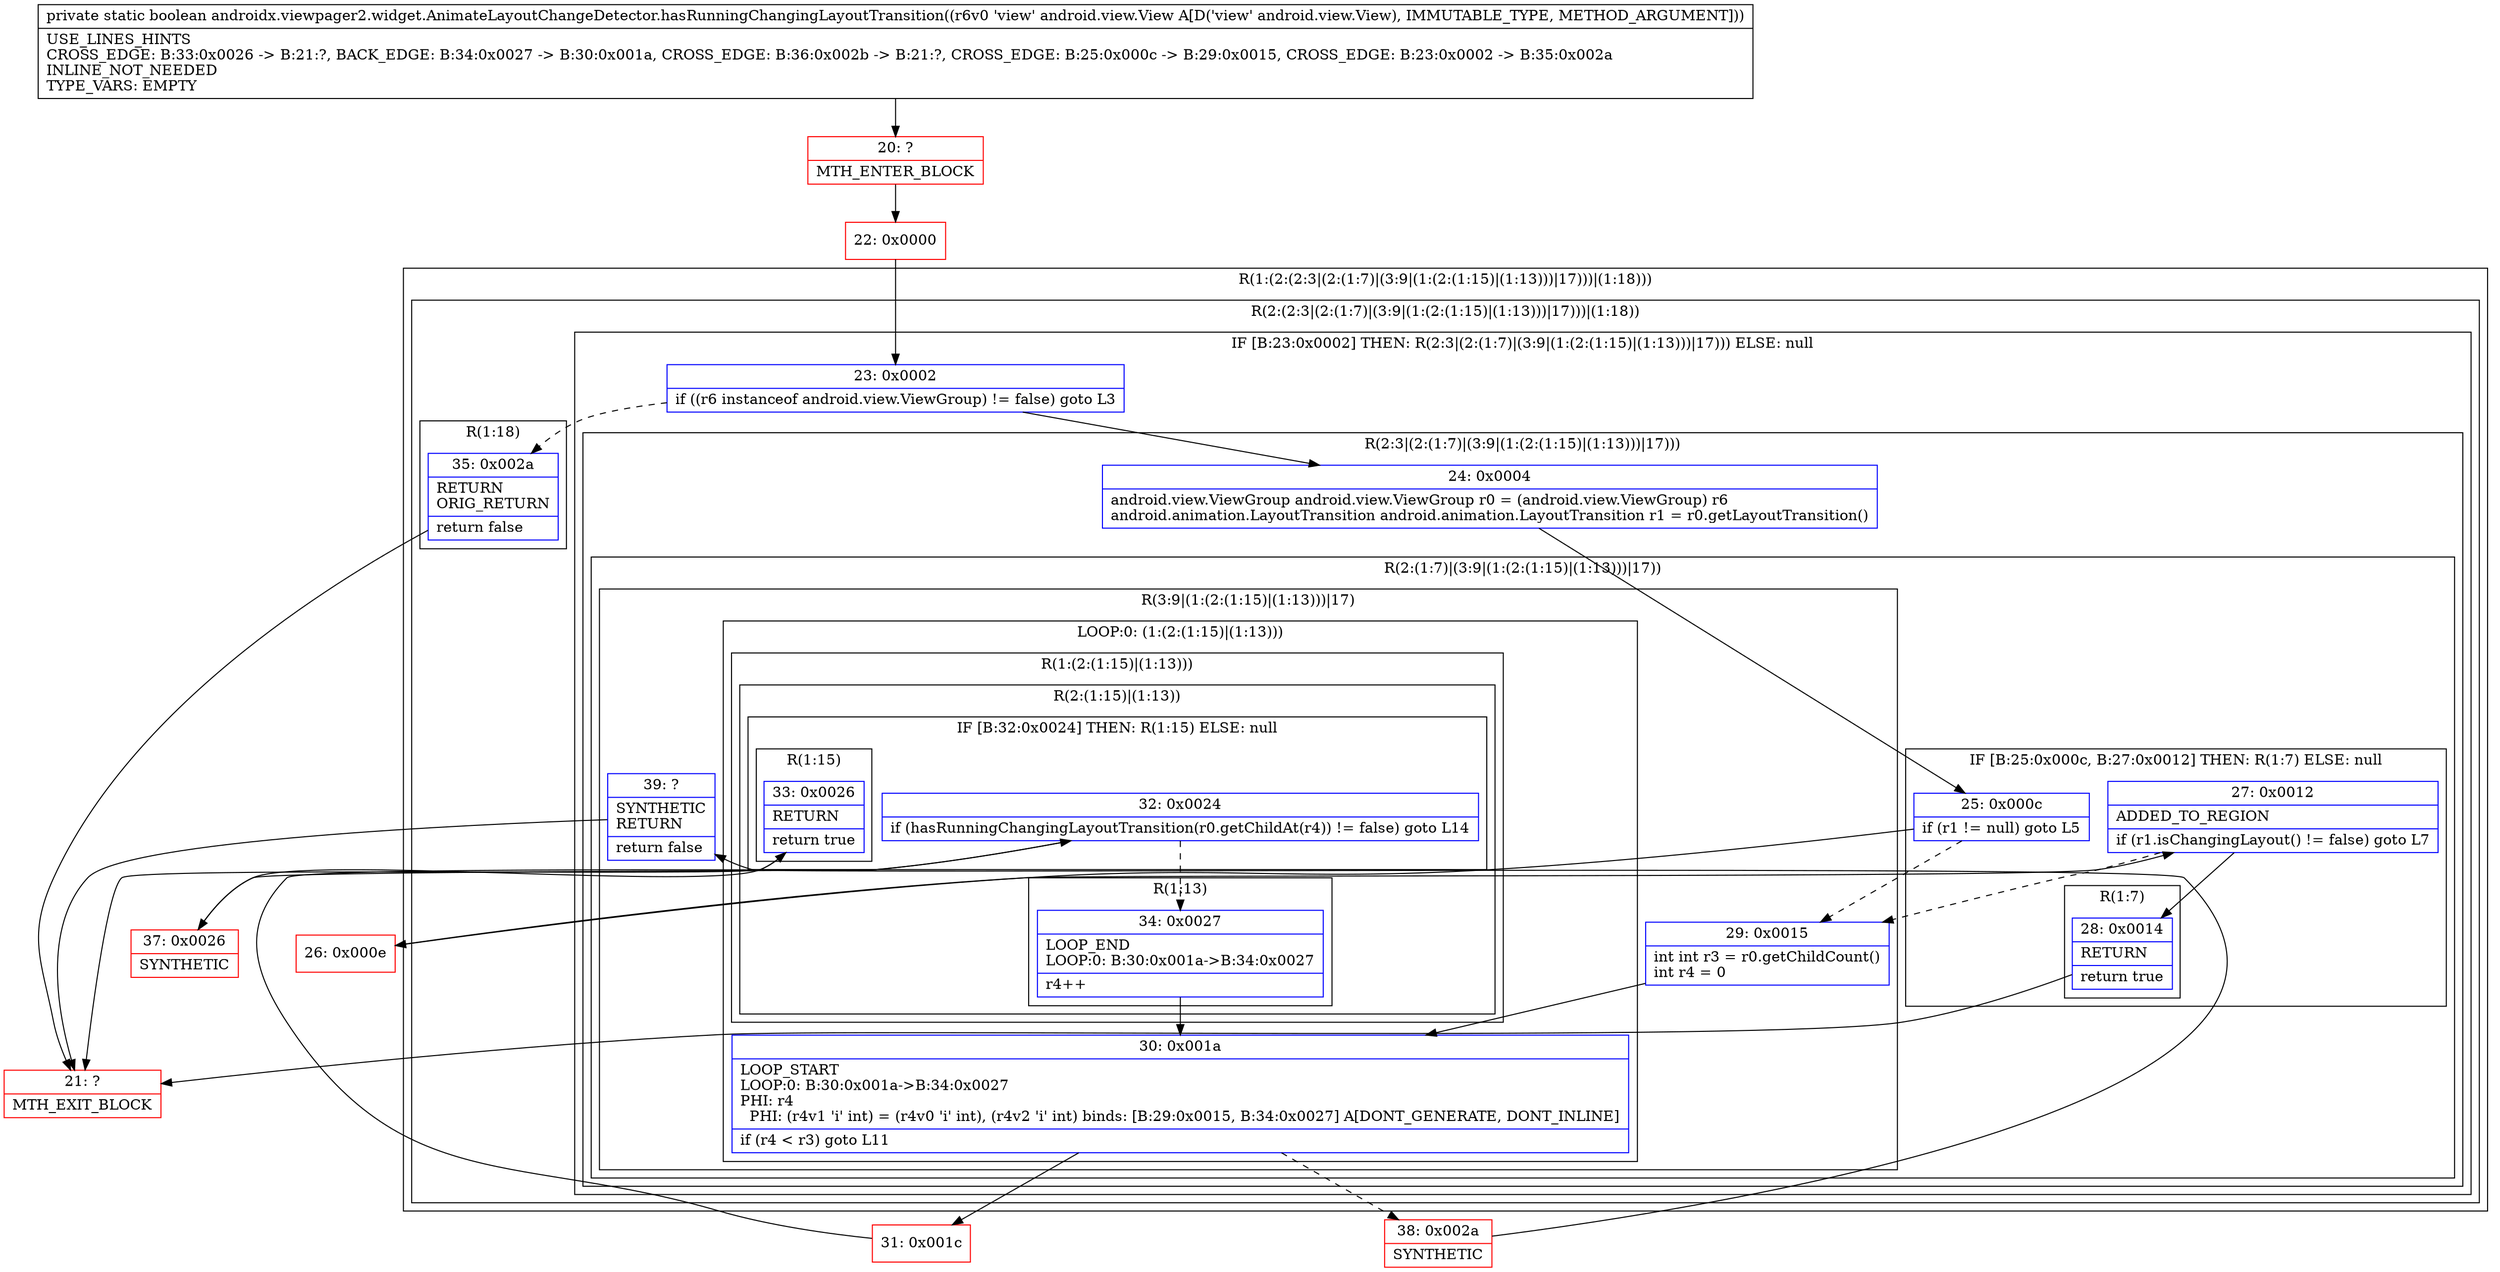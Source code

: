 digraph "CFG forandroidx.viewpager2.widget.AnimateLayoutChangeDetector.hasRunningChangingLayoutTransition(Landroid\/view\/View;)Z" {
subgraph cluster_Region_1184436385 {
label = "R(1:(2:(2:3|(2:(1:7)|(3:9|(1:(2:(1:15)|(1:13)))|17)))|(1:18)))";
node [shape=record,color=blue];
subgraph cluster_Region_1739864197 {
label = "R(2:(2:3|(2:(1:7)|(3:9|(1:(2:(1:15)|(1:13)))|17)))|(1:18))";
node [shape=record,color=blue];
subgraph cluster_IfRegion_427731700 {
label = "IF [B:23:0x0002] THEN: R(2:3|(2:(1:7)|(3:9|(1:(2:(1:15)|(1:13)))|17))) ELSE: null";
node [shape=record,color=blue];
Node_23 [shape=record,label="{23\:\ 0x0002|if ((r6 instanceof android.view.ViewGroup) != false) goto L3\l}"];
subgraph cluster_Region_551003665 {
label = "R(2:3|(2:(1:7)|(3:9|(1:(2:(1:15)|(1:13)))|17)))";
node [shape=record,color=blue];
Node_24 [shape=record,label="{24\:\ 0x0004|android.view.ViewGroup android.view.ViewGroup r0 = (android.view.ViewGroup) r6\landroid.animation.LayoutTransition android.animation.LayoutTransition r1 = r0.getLayoutTransition()\l}"];
subgraph cluster_Region_366953547 {
label = "R(2:(1:7)|(3:9|(1:(2:(1:15)|(1:13)))|17))";
node [shape=record,color=blue];
subgraph cluster_IfRegion_1354117228 {
label = "IF [B:25:0x000c, B:27:0x0012] THEN: R(1:7) ELSE: null";
node [shape=record,color=blue];
Node_25 [shape=record,label="{25\:\ 0x000c|if (r1 != null) goto L5\l}"];
Node_27 [shape=record,label="{27\:\ 0x0012|ADDED_TO_REGION\l|if (r1.isChangingLayout() != false) goto L7\l}"];
subgraph cluster_Region_458048073 {
label = "R(1:7)";
node [shape=record,color=blue];
Node_28 [shape=record,label="{28\:\ 0x0014|RETURN\l|return true\l}"];
}
}
subgraph cluster_Region_270040760 {
label = "R(3:9|(1:(2:(1:15)|(1:13)))|17)";
node [shape=record,color=blue];
Node_29 [shape=record,label="{29\:\ 0x0015|int int r3 = r0.getChildCount()\lint r4 = 0\l}"];
subgraph cluster_LoopRegion_1296884549 {
label = "LOOP:0: (1:(2:(1:15)|(1:13)))";
node [shape=record,color=blue];
Node_30 [shape=record,label="{30\:\ 0x001a|LOOP_START\lLOOP:0: B:30:0x001a\-\>B:34:0x0027\lPHI: r4 \l  PHI: (r4v1 'i' int) = (r4v0 'i' int), (r4v2 'i' int) binds: [B:29:0x0015, B:34:0x0027] A[DONT_GENERATE, DONT_INLINE]\l|if (r4 \< r3) goto L11\l}"];
subgraph cluster_Region_1568354741 {
label = "R(1:(2:(1:15)|(1:13)))";
node [shape=record,color=blue];
subgraph cluster_Region_834537956 {
label = "R(2:(1:15)|(1:13))";
node [shape=record,color=blue];
subgraph cluster_IfRegion_59711104 {
label = "IF [B:32:0x0024] THEN: R(1:15) ELSE: null";
node [shape=record,color=blue];
Node_32 [shape=record,label="{32\:\ 0x0024|if (hasRunningChangingLayoutTransition(r0.getChildAt(r4)) != false) goto L14\l}"];
subgraph cluster_Region_1588391556 {
label = "R(1:15)";
node [shape=record,color=blue];
Node_33 [shape=record,label="{33\:\ 0x0026|RETURN\l|return true\l}"];
}
}
subgraph cluster_Region_510831082 {
label = "R(1:13)";
node [shape=record,color=blue];
Node_34 [shape=record,label="{34\:\ 0x0027|LOOP_END\lLOOP:0: B:30:0x001a\-\>B:34:0x0027\l|r4++\l}"];
}
}
}
}
Node_39 [shape=record,label="{39\:\ ?|SYNTHETIC\lRETURN\l|return false\l}"];
}
}
}
}
subgraph cluster_Region_788701202 {
label = "R(1:18)";
node [shape=record,color=blue];
Node_35 [shape=record,label="{35\:\ 0x002a|RETURN\lORIG_RETURN\l|return false\l}"];
}
}
}
Node_20 [shape=record,color=red,label="{20\:\ ?|MTH_ENTER_BLOCK\l}"];
Node_22 [shape=record,color=red,label="{22\:\ 0x0000}"];
Node_26 [shape=record,color=red,label="{26\:\ 0x000e}"];
Node_21 [shape=record,color=red,label="{21\:\ ?|MTH_EXIT_BLOCK\l}"];
Node_31 [shape=record,color=red,label="{31\:\ 0x001c}"];
Node_37 [shape=record,color=red,label="{37\:\ 0x0026|SYNTHETIC\l}"];
Node_38 [shape=record,color=red,label="{38\:\ 0x002a|SYNTHETIC\l}"];
MethodNode[shape=record,label="{private static boolean androidx.viewpager2.widget.AnimateLayoutChangeDetector.hasRunningChangingLayoutTransition((r6v0 'view' android.view.View A[D('view' android.view.View), IMMUTABLE_TYPE, METHOD_ARGUMENT]))  | USE_LINES_HINTS\lCROSS_EDGE: B:33:0x0026 \-\> B:21:?, BACK_EDGE: B:34:0x0027 \-\> B:30:0x001a, CROSS_EDGE: B:36:0x002b \-\> B:21:?, CROSS_EDGE: B:25:0x000c \-\> B:29:0x0015, CROSS_EDGE: B:23:0x0002 \-\> B:35:0x002a\lINLINE_NOT_NEEDED\lTYPE_VARS: EMPTY\l}"];
MethodNode -> Node_20;Node_23 -> Node_24;
Node_23 -> Node_35[style=dashed];
Node_24 -> Node_25;
Node_25 -> Node_26;
Node_25 -> Node_29[style=dashed];
Node_27 -> Node_28;
Node_27 -> Node_29[style=dashed];
Node_28 -> Node_21;
Node_29 -> Node_30;
Node_30 -> Node_31;
Node_30 -> Node_38[style=dashed];
Node_32 -> Node_34[style=dashed];
Node_32 -> Node_37;
Node_33 -> Node_21;
Node_34 -> Node_30;
Node_39 -> Node_21;
Node_35 -> Node_21;
Node_20 -> Node_22;
Node_22 -> Node_23;
Node_26 -> Node_27;
Node_31 -> Node_32;
Node_37 -> Node_33;
Node_38 -> Node_39;
}

